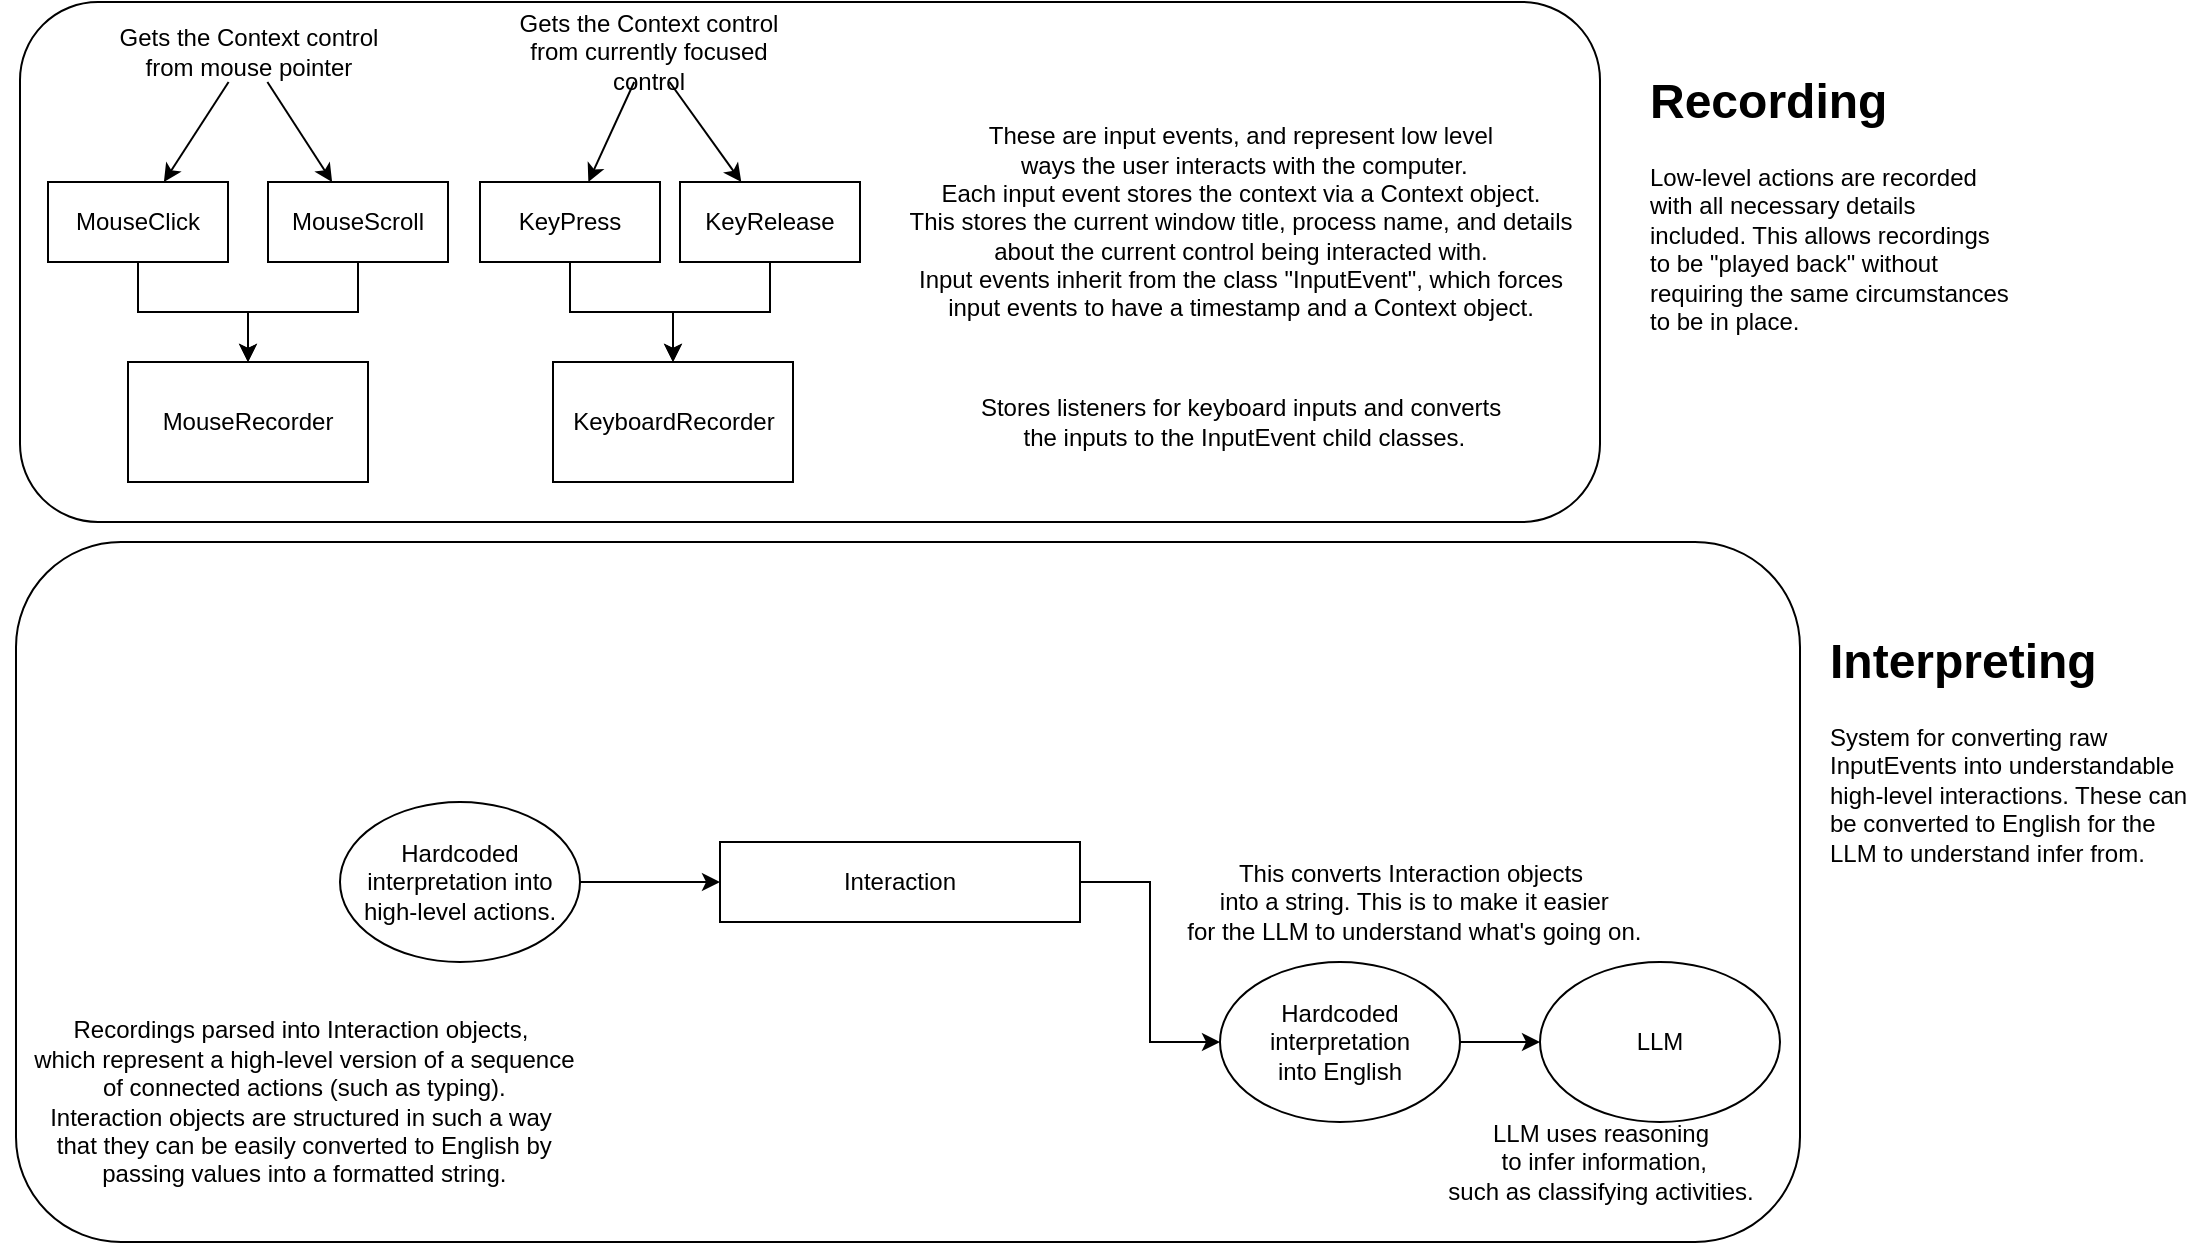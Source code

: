 <mxfile version="22.0.3" type="device">
  <diagram name="Page-1" id="ubDXstVEy7a0KQwrbA6t">
    <mxGraphModel dx="1050" dy="621" grid="1" gridSize="10" guides="1" tooltips="1" connect="1" arrows="1" fold="1" page="1" pageScale="1" pageWidth="827" pageHeight="1169" math="0" shadow="0">
      <root>
        <mxCell id="0" />
        <mxCell id="1" parent="0" />
        <mxCell id="qitRaY3nubURQGRJFXHE-41" value="" style="rounded=1;whiteSpace=wrap;html=1;fillColor=none;movable=1;resizable=1;rotatable=1;deletable=1;editable=1;locked=0;connectable=1;" parent="1" vertex="1">
          <mxGeometry x="48" y="430" width="892" height="350" as="geometry" />
        </mxCell>
        <mxCell id="GTU_rNjX-6D29jfX396c-1" value="MouseRecorder" style="rounded=0;whiteSpace=wrap;html=1;" parent="1" vertex="1">
          <mxGeometry x="104" y="340" width="120" height="60" as="geometry" />
        </mxCell>
        <mxCell id="GTU_rNjX-6D29jfX396c-2" value="KeyboardRecorder" style="rounded=0;whiteSpace=wrap;html=1;" parent="1" vertex="1">
          <mxGeometry x="316.5" y="340" width="120" height="60" as="geometry" />
        </mxCell>
        <mxCell id="GTU_rNjX-6D29jfX396c-5" style="edgeStyle=orthogonalEdgeStyle;rounded=0;orthogonalLoop=1;jettySize=auto;html=1;exitX=0.5;exitY=1;exitDx=0;exitDy=0;" parent="1" source="GTU_rNjX-6D29jfX396c-3" target="GTU_rNjX-6D29jfX396c-1" edge="1">
          <mxGeometry relative="1" as="geometry" />
        </mxCell>
        <mxCell id="GTU_rNjX-6D29jfX396c-3" value="MouseClick" style="rounded=0;whiteSpace=wrap;html=1;" parent="1" vertex="1">
          <mxGeometry x="64" y="250" width="90" height="40" as="geometry" />
        </mxCell>
        <mxCell id="GTU_rNjX-6D29jfX396c-6" style="edgeStyle=orthogonalEdgeStyle;rounded=0;orthogonalLoop=1;jettySize=auto;html=1;" parent="1" source="GTU_rNjX-6D29jfX396c-4" target="GTU_rNjX-6D29jfX396c-1" edge="1">
          <mxGeometry relative="1" as="geometry" />
        </mxCell>
        <mxCell id="GTU_rNjX-6D29jfX396c-4" value="MouseScroll" style="rounded=0;whiteSpace=wrap;html=1;" parent="1" vertex="1">
          <mxGeometry x="174" y="250" width="90" height="40" as="geometry" />
        </mxCell>
        <mxCell id="qitRaY3nubURQGRJFXHE-3" style="edgeStyle=orthogonalEdgeStyle;rounded=0;orthogonalLoop=1;jettySize=auto;html=1;" parent="1" source="GTU_rNjX-6D29jfX396c-7" target="GTU_rNjX-6D29jfX396c-2" edge="1">
          <mxGeometry relative="1" as="geometry" />
        </mxCell>
        <mxCell id="GTU_rNjX-6D29jfX396c-7" value="KeyRelease" style="rounded=0;whiteSpace=wrap;html=1;" parent="1" vertex="1">
          <mxGeometry x="380" y="250" width="90" height="40" as="geometry" />
        </mxCell>
        <mxCell id="GTU_rNjX-6D29jfX396c-10" value="Stores listeners for keyboard inputs and converts&lt;br&gt;&amp;nbsp;the inputs to the InputEvent child classes." style="text;html=1;align=center;verticalAlign=middle;resizable=0;points=[];autosize=1;strokeColor=none;fillColor=none;" parent="1" vertex="1">
          <mxGeometry x="520" y="350" width="280" height="40" as="geometry" />
        </mxCell>
        <mxCell id="GTU_rNjX-6D29jfX396c-11" value="These are input events, and represent low level&lt;br&gt;&amp;nbsp;ways the user interacts with the computer.&lt;br&gt;Each input event stores the context via a Context object.&lt;br&gt;This stores the current window title, process name, and details&lt;br&gt;about the current control being interacted with.&lt;br&gt;Input events inherit from the class &quot;InputEvent&quot;, which forces&lt;br&gt;input events to have a timestamp and a Context object." style="text;html=1;align=center;verticalAlign=middle;resizable=0;points=[];autosize=1;strokeColor=none;fillColor=none;" parent="1" vertex="1">
          <mxGeometry x="480" y="215" width="360" height="110" as="geometry" />
        </mxCell>
        <mxCell id="GTU_rNjX-6D29jfX396c-15" value="Recordings parsed into Interaction objects,&lt;br&gt;&amp;nbsp;which represent a high-level version of a sequence&lt;br&gt;&amp;nbsp;of connected actions (such as typing).&lt;br&gt;Interaction objects are structured in such a way&lt;br&gt;&amp;nbsp;that they can be easily converted to English by&lt;br&gt;&amp;nbsp;passing values into a formatted string." style="text;html=1;align=center;verticalAlign=middle;resizable=0;points=[];autosize=1;strokeColor=none;fillColor=none;" parent="1" vertex="1">
          <mxGeometry x="40" y="660" width="300" height="100" as="geometry" />
        </mxCell>
        <mxCell id="GTU_rNjX-6D29jfX396c-16" value="LLM" style="ellipse;whiteSpace=wrap;html=1;" parent="1" vertex="1">
          <mxGeometry x="810" y="640" width="120" height="80" as="geometry" />
        </mxCell>
        <mxCell id="Vo1cLqMYJvYFBllhz8Qg-3" style="rounded=0;orthogonalLoop=1;jettySize=auto;html=1;" parent="1" source="Vo1cLqMYJvYFBllhz8Qg-1" target="GTU_rNjX-6D29jfX396c-3" edge="1">
          <mxGeometry relative="1" as="geometry" />
        </mxCell>
        <mxCell id="Vo1cLqMYJvYFBllhz8Qg-4" style="rounded=0;orthogonalLoop=1;jettySize=auto;html=1;" parent="1" source="Vo1cLqMYJvYFBllhz8Qg-1" target="GTU_rNjX-6D29jfX396c-4" edge="1">
          <mxGeometry relative="1" as="geometry" />
        </mxCell>
        <mxCell id="Vo1cLqMYJvYFBllhz8Qg-1" value="Gets the Context control from mouse pointer" style="text;html=1;strokeColor=none;fillColor=none;align=center;verticalAlign=middle;whiteSpace=wrap;rounded=0;" parent="1" vertex="1">
          <mxGeometry x="91.5" y="170" width="145" height="30" as="geometry" />
        </mxCell>
        <mxCell id="Vo1cLqMYJvYFBllhz8Qg-6" style="rounded=0;orthogonalLoop=1;jettySize=auto;html=1;" parent="1" source="Vo1cLqMYJvYFBllhz8Qg-5" target="GTU_rNjX-6D29jfX396c-7" edge="1">
          <mxGeometry relative="1" as="geometry" />
        </mxCell>
        <mxCell id="qitRaY3nubURQGRJFXHE-2" style="rounded=0;orthogonalLoop=1;jettySize=auto;html=1;" parent="1" source="Vo1cLqMYJvYFBllhz8Qg-5" target="qitRaY3nubURQGRJFXHE-1" edge="1">
          <mxGeometry relative="1" as="geometry" />
        </mxCell>
        <mxCell id="Vo1cLqMYJvYFBllhz8Qg-5" value="Gets the Context control from currently focused control" style="text;html=1;strokeColor=none;fillColor=none;align=center;verticalAlign=middle;whiteSpace=wrap;rounded=0;" parent="1" vertex="1">
          <mxGeometry x="291.5" y="170" width="145" height="30" as="geometry" />
        </mxCell>
        <mxCell id="qitRaY3nubURQGRJFXHE-21" style="edgeStyle=elbowEdgeStyle;rounded=0;orthogonalLoop=1;jettySize=auto;html=1;" parent="1" source="62Zi-6ePFO4DLIWbidn9-1" target="qitRaY3nubURQGRJFXHE-7" edge="1">
          <mxGeometry relative="1" as="geometry" />
        </mxCell>
        <mxCell id="62Zi-6ePFO4DLIWbidn9-1" value="Hardcoded interpretation into&lt;br&gt;high-level actions." style="ellipse;whiteSpace=wrap;html=1;" parent="1" vertex="1">
          <mxGeometry x="210" y="560" width="120" height="80" as="geometry" />
        </mxCell>
        <mxCell id="62Zi-6ePFO4DLIWbidn9-3" value="This converts Interaction objects&lt;br&gt;&amp;nbsp;into a string. This is to make it easier&lt;br&gt;&amp;nbsp;for the LLM&amp;nbsp;to understand what&#39;s going on." style="text;html=1;align=center;verticalAlign=middle;resizable=0;points=[];autosize=1;strokeColor=none;fillColor=none;" parent="1" vertex="1">
          <mxGeometry x="620" y="580" width="250" height="60" as="geometry" />
        </mxCell>
        <mxCell id="62Zi-6ePFO4DLIWbidn9-5" value="LLM uses reasoning&lt;br&gt;&amp;nbsp;to infer information,&lt;br&gt;such as classifying activities." style="text;html=1;align=center;verticalAlign=middle;resizable=0;points=[];autosize=1;strokeColor=none;fillColor=none;" parent="1" vertex="1">
          <mxGeometry x="750" y="710" width="180" height="60" as="geometry" />
        </mxCell>
        <mxCell id="qitRaY3nubURQGRJFXHE-4" style="edgeStyle=orthogonalEdgeStyle;rounded=0;orthogonalLoop=1;jettySize=auto;html=1;" parent="1" source="qitRaY3nubURQGRJFXHE-1" target="GTU_rNjX-6D29jfX396c-2" edge="1">
          <mxGeometry relative="1" as="geometry" />
        </mxCell>
        <mxCell id="qitRaY3nubURQGRJFXHE-1" value="KeyPress" style="rounded=0;whiteSpace=wrap;html=1;" parent="1" vertex="1">
          <mxGeometry x="280" y="250" width="90" height="40" as="geometry" />
        </mxCell>
        <mxCell id="qitRaY3nubURQGRJFXHE-35" style="edgeStyle=elbowEdgeStyle;rounded=0;orthogonalLoop=1;jettySize=auto;html=1;" parent="1" source="qitRaY3nubURQGRJFXHE-7" target="qitRaY3nubURQGRJFXHE-31" edge="1">
          <mxGeometry relative="1" as="geometry" />
        </mxCell>
        <mxCell id="qitRaY3nubURQGRJFXHE-7" value="Interaction" style="rounded=0;whiteSpace=wrap;html=1;" parent="1" vertex="1">
          <mxGeometry x="400" y="580" width="180" height="40" as="geometry" />
        </mxCell>
        <mxCell id="qitRaY3nubURQGRJFXHE-39" style="edgeStyle=elbowEdgeStyle;rounded=0;orthogonalLoop=1;jettySize=auto;html=1;" parent="1" source="qitRaY3nubURQGRJFXHE-31" target="GTU_rNjX-6D29jfX396c-16" edge="1">
          <mxGeometry relative="1" as="geometry" />
        </mxCell>
        <mxCell id="qitRaY3nubURQGRJFXHE-31" value="Hardcoded interpretation&lt;br&gt;into English" style="ellipse;whiteSpace=wrap;html=1;" parent="1" vertex="1">
          <mxGeometry x="650" y="640" width="120" height="80" as="geometry" />
        </mxCell>
        <mxCell id="qitRaY3nubURQGRJFXHE-40" value="" style="rounded=1;whiteSpace=wrap;html=1;fillColor=none;" parent="1" vertex="1">
          <mxGeometry x="50" y="160" width="790" height="260" as="geometry" />
        </mxCell>
        <mxCell id="qitRaY3nubURQGRJFXHE-46" value="&lt;h1&gt;Recording&lt;/h1&gt;&lt;p&gt;Low-level actions are recorded with all necessary details included. This allows recordings to be &quot;played back&quot; without requiring the same circumstances to be in place.&lt;/p&gt;" style="text;html=1;strokeColor=none;fillColor=none;spacing=5;spacingTop=-20;whiteSpace=wrap;overflow=hidden;rounded=0;" parent="1" vertex="1">
          <mxGeometry x="860" y="190" width="190" height="140" as="geometry" />
        </mxCell>
        <mxCell id="qitRaY3nubURQGRJFXHE-47" value="&lt;h1&gt;Interpreting&lt;/h1&gt;&lt;p&gt;System for converting raw InputEvents into understandable high-level interactions. These can be converted to English for the LLM to understand infer from.&lt;/p&gt;" style="text;html=1;strokeColor=none;fillColor=none;spacing=5;spacingTop=-20;whiteSpace=wrap;overflow=hidden;rounded=0;" parent="1" vertex="1">
          <mxGeometry x="950" y="470" width="190" height="140" as="geometry" />
        </mxCell>
      </root>
    </mxGraphModel>
  </diagram>
</mxfile>
